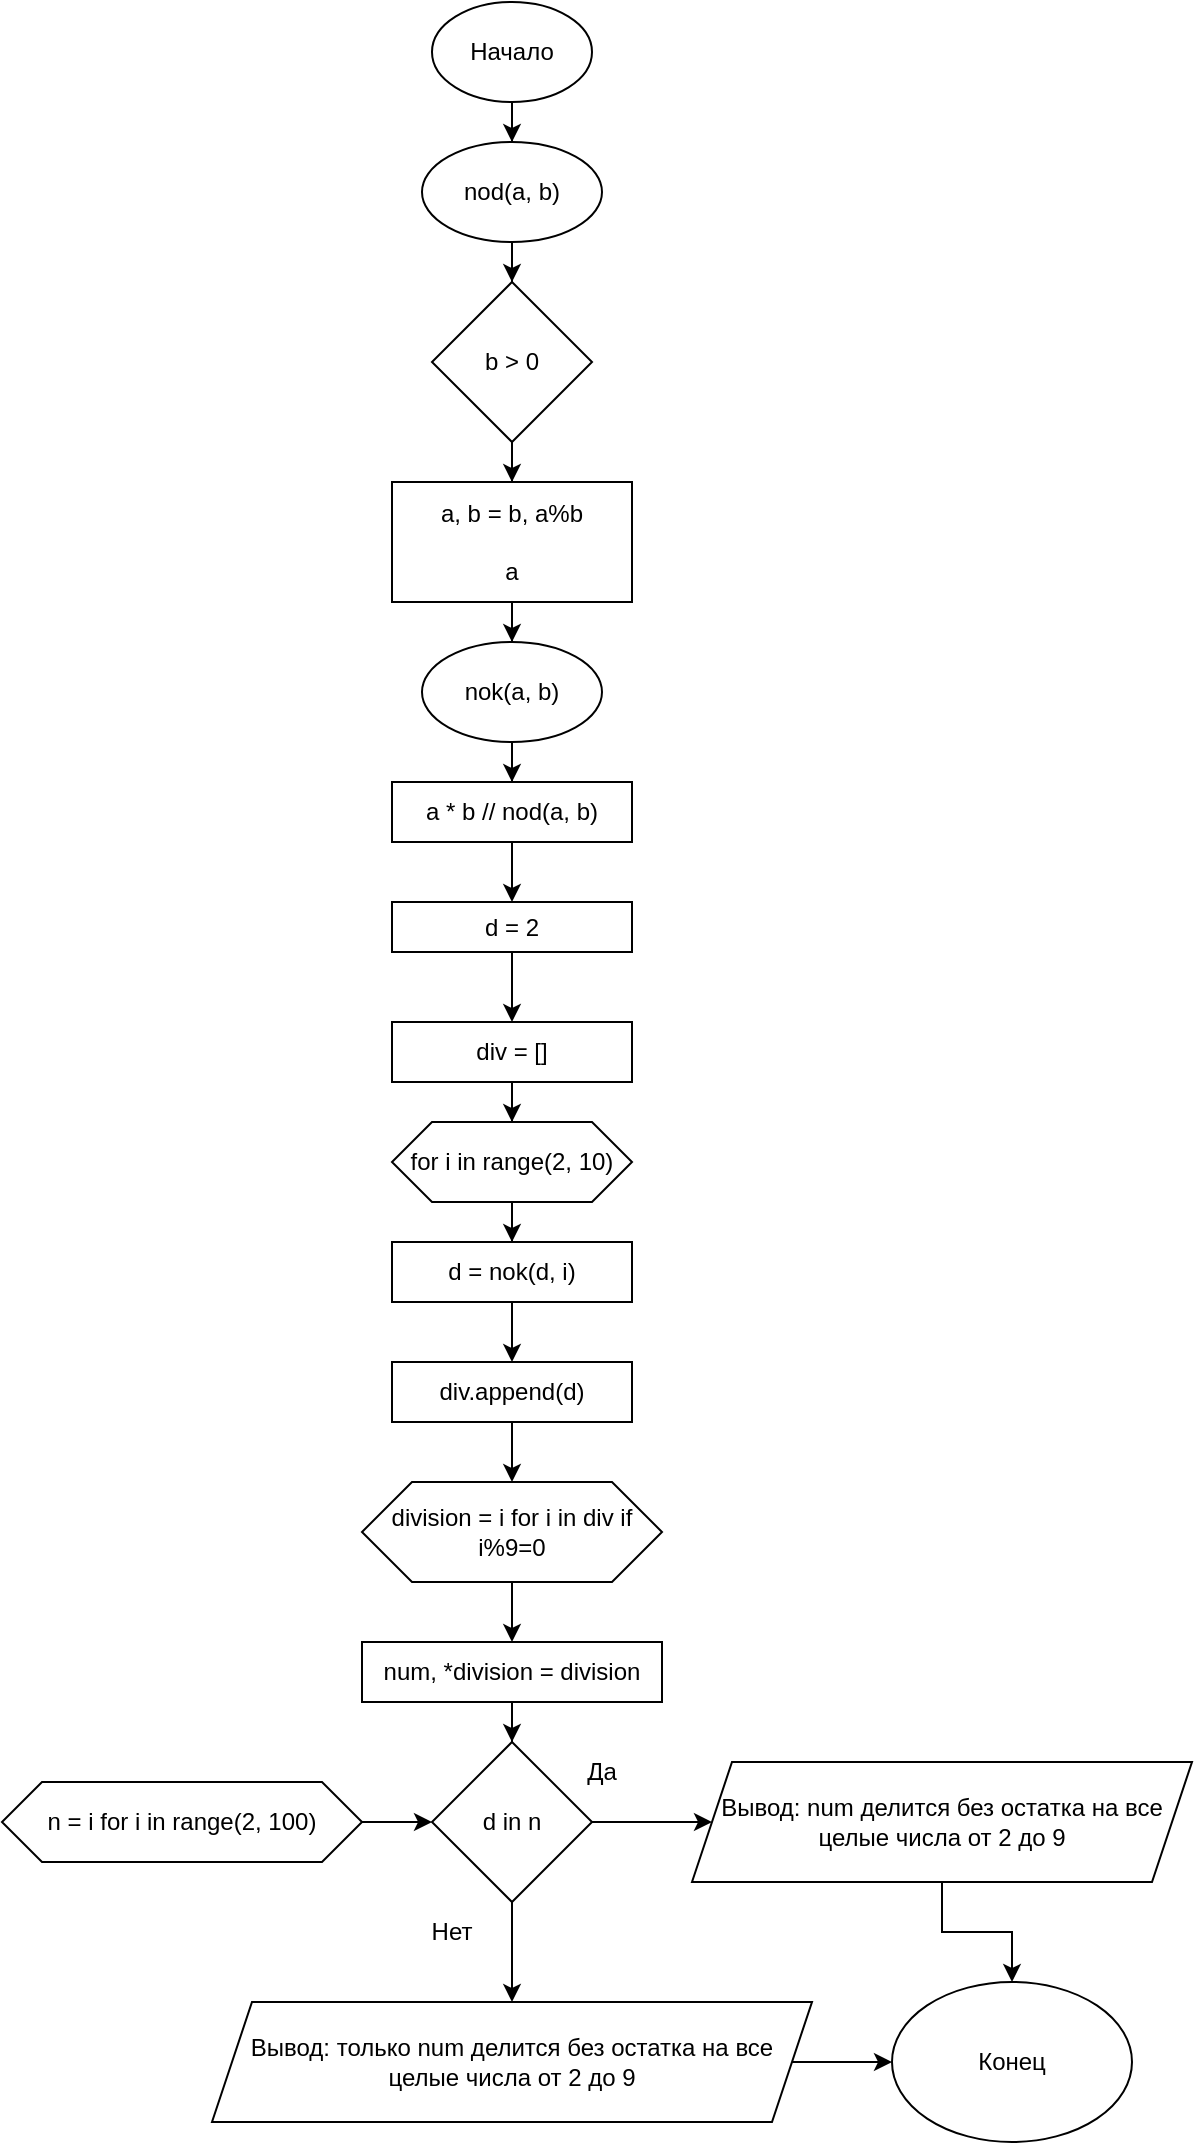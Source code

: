 <mxfile version="16.1.2" type="github">
  <diagram id="CvInTj2EUR5Unqwc-vsH" name="Page-1">
    <mxGraphModel dx="782" dy="378" grid="1" gridSize="10" guides="1" tooltips="1" connect="1" arrows="1" fold="1" page="1" pageScale="1" pageWidth="827" pageHeight="1169" math="0" shadow="0">
      <root>
        <mxCell id="0" />
        <mxCell id="1" parent="0" />
        <mxCell id="6iBR4xXVXg_fzM0ADcNU-26" style="edgeStyle=orthogonalEdgeStyle;rounded=0;orthogonalLoop=1;jettySize=auto;html=1;entryX=0.5;entryY=0;entryDx=0;entryDy=0;" edge="1" parent="1" source="6iBR4xXVXg_fzM0ADcNU-1" target="6iBR4xXVXg_fzM0ADcNU-6">
          <mxGeometry relative="1" as="geometry" />
        </mxCell>
        <mxCell id="6iBR4xXVXg_fzM0ADcNU-1" value="Начало" style="ellipse;whiteSpace=wrap;html=1;" vertex="1" parent="1">
          <mxGeometry x="360" y="40" width="80" height="50" as="geometry" />
        </mxCell>
        <mxCell id="6iBR4xXVXg_fzM0ADcNU-39" style="edgeStyle=orthogonalEdgeStyle;rounded=0;orthogonalLoop=1;jettySize=auto;html=1;entryX=0;entryY=0.5;entryDx=0;entryDy=0;" edge="1" parent="1" source="6iBR4xXVXg_fzM0ADcNU-5" target="6iBR4xXVXg_fzM0ADcNU-19">
          <mxGeometry relative="1" as="geometry">
            <Array as="points">
              <mxPoint x="240" y="950" />
            </Array>
          </mxGeometry>
        </mxCell>
        <mxCell id="6iBR4xXVXg_fzM0ADcNU-5" value="n = i for i in range(2, 100)" style="whiteSpace=wrap;html=1;shape=mxgraph.basic.octagon2;align=center;verticalAlign=middle;dx=15;" vertex="1" parent="1">
          <mxGeometry x="145" y="930" width="180" height="40" as="geometry" />
        </mxCell>
        <mxCell id="6iBR4xXVXg_fzM0ADcNU-27" style="edgeStyle=orthogonalEdgeStyle;rounded=0;orthogonalLoop=1;jettySize=auto;html=1;entryX=0.5;entryY=0;entryDx=0;entryDy=0;" edge="1" parent="1" source="6iBR4xXVXg_fzM0ADcNU-6" target="6iBR4xXVXg_fzM0ADcNU-7">
          <mxGeometry relative="1" as="geometry" />
        </mxCell>
        <mxCell id="6iBR4xXVXg_fzM0ADcNU-6" value="nod(a, b)" style="ellipse;whiteSpace=wrap;html=1;" vertex="1" parent="1">
          <mxGeometry x="355" y="110" width="90" height="50" as="geometry" />
        </mxCell>
        <mxCell id="6iBR4xXVXg_fzM0ADcNU-28" style="edgeStyle=orthogonalEdgeStyle;rounded=0;orthogonalLoop=1;jettySize=auto;html=1;entryX=0.5;entryY=0;entryDx=0;entryDy=0;" edge="1" parent="1" source="6iBR4xXVXg_fzM0ADcNU-7" target="6iBR4xXVXg_fzM0ADcNU-8">
          <mxGeometry relative="1" as="geometry" />
        </mxCell>
        <mxCell id="6iBR4xXVXg_fzM0ADcNU-7" value="b &amp;gt; 0" style="rhombus;whiteSpace=wrap;html=1;" vertex="1" parent="1">
          <mxGeometry x="360" y="180" width="80" height="80" as="geometry" />
        </mxCell>
        <mxCell id="6iBR4xXVXg_fzM0ADcNU-29" style="edgeStyle=orthogonalEdgeStyle;rounded=0;orthogonalLoop=1;jettySize=auto;html=1;entryX=0.5;entryY=0;entryDx=0;entryDy=0;" edge="1" parent="1" source="6iBR4xXVXg_fzM0ADcNU-8" target="6iBR4xXVXg_fzM0ADcNU-9">
          <mxGeometry relative="1" as="geometry" />
        </mxCell>
        <mxCell id="6iBR4xXVXg_fzM0ADcNU-8" value="&lt;div&gt;a, b = b, a%b&lt;/div&gt;&lt;div&gt;&lt;br&gt;&lt;/div&gt;&lt;div&gt;a&lt;br&gt;&lt;/div&gt;" style="rounded=0;whiteSpace=wrap;html=1;" vertex="1" parent="1">
          <mxGeometry x="340" y="280" width="120" height="60" as="geometry" />
        </mxCell>
        <mxCell id="6iBR4xXVXg_fzM0ADcNU-30" style="edgeStyle=orthogonalEdgeStyle;rounded=0;orthogonalLoop=1;jettySize=auto;html=1;entryX=0.5;entryY=0;entryDx=0;entryDy=0;" edge="1" parent="1" source="6iBR4xXVXg_fzM0ADcNU-9" target="6iBR4xXVXg_fzM0ADcNU-11">
          <mxGeometry relative="1" as="geometry" />
        </mxCell>
        <mxCell id="6iBR4xXVXg_fzM0ADcNU-9" value="nok(a, b)" style="ellipse;whiteSpace=wrap;html=1;" vertex="1" parent="1">
          <mxGeometry x="355" y="360" width="90" height="50" as="geometry" />
        </mxCell>
        <mxCell id="6iBR4xXVXg_fzM0ADcNU-31" style="edgeStyle=orthogonalEdgeStyle;rounded=0;orthogonalLoop=1;jettySize=auto;html=1;entryX=0.5;entryY=0;entryDx=0;entryDy=0;" edge="1" parent="1" source="6iBR4xXVXg_fzM0ADcNU-11" target="6iBR4xXVXg_fzM0ADcNU-13">
          <mxGeometry relative="1" as="geometry" />
        </mxCell>
        <mxCell id="6iBR4xXVXg_fzM0ADcNU-11" value="a * b // nod(a, b)" style="rounded=0;whiteSpace=wrap;html=1;" vertex="1" parent="1">
          <mxGeometry x="340" y="430" width="120" height="30" as="geometry" />
        </mxCell>
        <mxCell id="6iBR4xXVXg_fzM0ADcNU-33" style="edgeStyle=orthogonalEdgeStyle;rounded=0;orthogonalLoop=1;jettySize=auto;html=1;entryX=0.5;entryY=0;entryDx=0;entryDy=0;" edge="1" parent="1" source="6iBR4xXVXg_fzM0ADcNU-12" target="6iBR4xXVXg_fzM0ADcNU-15">
          <mxGeometry relative="1" as="geometry" />
        </mxCell>
        <mxCell id="6iBR4xXVXg_fzM0ADcNU-12" value="for i in range(2, 10)" style="whiteSpace=wrap;html=1;shape=mxgraph.basic.octagon2;align=center;verticalAlign=middle;dx=15;" vertex="1" parent="1">
          <mxGeometry x="340" y="600" width="120" height="40" as="geometry" />
        </mxCell>
        <mxCell id="6iBR4xXVXg_fzM0ADcNU-32" style="edgeStyle=orthogonalEdgeStyle;rounded=0;orthogonalLoop=1;jettySize=auto;html=1;entryX=0.5;entryY=0;entryDx=0;entryDy=0;" edge="1" parent="1" source="6iBR4xXVXg_fzM0ADcNU-13" target="6iBR4xXVXg_fzM0ADcNU-14">
          <mxGeometry relative="1" as="geometry" />
        </mxCell>
        <mxCell id="6iBR4xXVXg_fzM0ADcNU-13" value="d = 2" style="rounded=0;whiteSpace=wrap;html=1;" vertex="1" parent="1">
          <mxGeometry x="340" y="490" width="120" height="25" as="geometry" />
        </mxCell>
        <mxCell id="6iBR4xXVXg_fzM0ADcNU-35" style="edgeStyle=orthogonalEdgeStyle;rounded=0;orthogonalLoop=1;jettySize=auto;html=1;entryX=0.5;entryY=0;entryDx=0;entryDy=0;entryPerimeter=0;" edge="1" parent="1" source="6iBR4xXVXg_fzM0ADcNU-14" target="6iBR4xXVXg_fzM0ADcNU-12">
          <mxGeometry relative="1" as="geometry" />
        </mxCell>
        <mxCell id="6iBR4xXVXg_fzM0ADcNU-14" value="div = []" style="rounded=0;whiteSpace=wrap;html=1;" vertex="1" parent="1">
          <mxGeometry x="340" y="550" width="120" height="30" as="geometry" />
        </mxCell>
        <mxCell id="6iBR4xXVXg_fzM0ADcNU-34" style="edgeStyle=orthogonalEdgeStyle;rounded=0;orthogonalLoop=1;jettySize=auto;html=1;entryX=0.5;entryY=0;entryDx=0;entryDy=0;" edge="1" parent="1" source="6iBR4xXVXg_fzM0ADcNU-15" target="6iBR4xXVXg_fzM0ADcNU-16">
          <mxGeometry relative="1" as="geometry" />
        </mxCell>
        <mxCell id="6iBR4xXVXg_fzM0ADcNU-15" value="d = nok(d, i)" style="rounded=0;whiteSpace=wrap;html=1;" vertex="1" parent="1">
          <mxGeometry x="340" y="660" width="120" height="30" as="geometry" />
        </mxCell>
        <mxCell id="6iBR4xXVXg_fzM0ADcNU-36" style="edgeStyle=orthogonalEdgeStyle;rounded=0;orthogonalLoop=1;jettySize=auto;html=1;entryX=0.5;entryY=0;entryDx=0;entryDy=0;entryPerimeter=0;" edge="1" parent="1" source="6iBR4xXVXg_fzM0ADcNU-16" target="6iBR4xXVXg_fzM0ADcNU-17">
          <mxGeometry relative="1" as="geometry" />
        </mxCell>
        <mxCell id="6iBR4xXVXg_fzM0ADcNU-16" value="div.append(d)" style="rounded=0;whiteSpace=wrap;html=1;" vertex="1" parent="1">
          <mxGeometry x="340" y="720" width="120" height="30" as="geometry" />
        </mxCell>
        <mxCell id="6iBR4xXVXg_fzM0ADcNU-37" style="edgeStyle=orthogonalEdgeStyle;rounded=0;orthogonalLoop=1;jettySize=auto;html=1;entryX=0.5;entryY=0;entryDx=0;entryDy=0;" edge="1" parent="1" source="6iBR4xXVXg_fzM0ADcNU-17" target="6iBR4xXVXg_fzM0ADcNU-18">
          <mxGeometry relative="1" as="geometry" />
        </mxCell>
        <mxCell id="6iBR4xXVXg_fzM0ADcNU-17" value="division = i for i in div if i%9=0" style="whiteSpace=wrap;html=1;shape=mxgraph.basic.octagon2;align=center;verticalAlign=middle;dx=15;" vertex="1" parent="1">
          <mxGeometry x="325" y="780" width="150" height="50" as="geometry" />
        </mxCell>
        <mxCell id="6iBR4xXVXg_fzM0ADcNU-38" style="edgeStyle=orthogonalEdgeStyle;rounded=0;orthogonalLoop=1;jettySize=auto;html=1;" edge="1" parent="1" source="6iBR4xXVXg_fzM0ADcNU-18" target="6iBR4xXVXg_fzM0ADcNU-19">
          <mxGeometry relative="1" as="geometry" />
        </mxCell>
        <mxCell id="6iBR4xXVXg_fzM0ADcNU-18" value="num, *division = division" style="rounded=0;whiteSpace=wrap;html=1;" vertex="1" parent="1">
          <mxGeometry x="325" y="860" width="150" height="30" as="geometry" />
        </mxCell>
        <mxCell id="6iBR4xXVXg_fzM0ADcNU-24" style="edgeStyle=orthogonalEdgeStyle;rounded=0;orthogonalLoop=1;jettySize=auto;html=1;entryX=0;entryY=0.5;entryDx=0;entryDy=0;" edge="1" parent="1" source="6iBR4xXVXg_fzM0ADcNU-19" target="6iBR4xXVXg_fzM0ADcNU-22">
          <mxGeometry relative="1" as="geometry">
            <mxPoint x="490" y="920" as="targetPoint" />
            <Array as="points" />
          </mxGeometry>
        </mxCell>
        <mxCell id="6iBR4xXVXg_fzM0ADcNU-25" style="edgeStyle=orthogonalEdgeStyle;rounded=0;orthogonalLoop=1;jettySize=auto;html=1;entryX=0.5;entryY=0;entryDx=0;entryDy=0;" edge="1" parent="1" source="6iBR4xXVXg_fzM0ADcNU-19" target="6iBR4xXVXg_fzM0ADcNU-23">
          <mxGeometry relative="1" as="geometry">
            <Array as="points">
              <mxPoint x="400" y="1010" />
              <mxPoint x="400" y="1010" />
            </Array>
          </mxGeometry>
        </mxCell>
        <mxCell id="6iBR4xXVXg_fzM0ADcNU-19" value="d in n" style="rhombus;whiteSpace=wrap;html=1;" vertex="1" parent="1">
          <mxGeometry x="360" y="910" width="80" height="80" as="geometry" />
        </mxCell>
        <mxCell id="6iBR4xXVXg_fzM0ADcNU-20" value="Да" style="text;html=1;strokeColor=none;fillColor=none;align=center;verticalAlign=middle;whiteSpace=wrap;rounded=0;" vertex="1" parent="1">
          <mxGeometry x="415" y="910" width="60" height="30" as="geometry" />
        </mxCell>
        <mxCell id="6iBR4xXVXg_fzM0ADcNU-21" value="Нет" style="text;html=1;strokeColor=none;fillColor=none;align=center;verticalAlign=middle;whiteSpace=wrap;rounded=0;" vertex="1" parent="1">
          <mxGeometry x="340" y="990" width="60" height="30" as="geometry" />
        </mxCell>
        <mxCell id="6iBR4xXVXg_fzM0ADcNU-41" style="edgeStyle=orthogonalEdgeStyle;rounded=0;orthogonalLoop=1;jettySize=auto;html=1;entryX=0.5;entryY=0;entryDx=0;entryDy=0;" edge="1" parent="1" source="6iBR4xXVXg_fzM0ADcNU-22" target="6iBR4xXVXg_fzM0ADcNU-40">
          <mxGeometry relative="1" as="geometry" />
        </mxCell>
        <mxCell id="6iBR4xXVXg_fzM0ADcNU-22" value="Вывод: num делится без остатка на все целые числа от 2 до 9" style="shape=parallelogram;perimeter=parallelogramPerimeter;whiteSpace=wrap;html=1;fixedSize=1;" vertex="1" parent="1">
          <mxGeometry x="490" y="920" width="250" height="60" as="geometry" />
        </mxCell>
        <mxCell id="6iBR4xXVXg_fzM0ADcNU-42" style="edgeStyle=orthogonalEdgeStyle;rounded=0;orthogonalLoop=1;jettySize=auto;html=1;entryX=0;entryY=0.5;entryDx=0;entryDy=0;" edge="1" parent="1" source="6iBR4xXVXg_fzM0ADcNU-23" target="6iBR4xXVXg_fzM0ADcNU-40">
          <mxGeometry relative="1" as="geometry" />
        </mxCell>
        <mxCell id="6iBR4xXVXg_fzM0ADcNU-23" value="Вывод: только num делится без остатка на все целые числа от 2 до 9" style="shape=parallelogram;perimeter=parallelogramPerimeter;whiteSpace=wrap;html=1;fixedSize=1;" vertex="1" parent="1">
          <mxGeometry x="250" y="1040" width="300" height="60" as="geometry" />
        </mxCell>
        <mxCell id="6iBR4xXVXg_fzM0ADcNU-40" value="Конец" style="ellipse;whiteSpace=wrap;html=1;" vertex="1" parent="1">
          <mxGeometry x="590" y="1030" width="120" height="80" as="geometry" />
        </mxCell>
      </root>
    </mxGraphModel>
  </diagram>
</mxfile>
